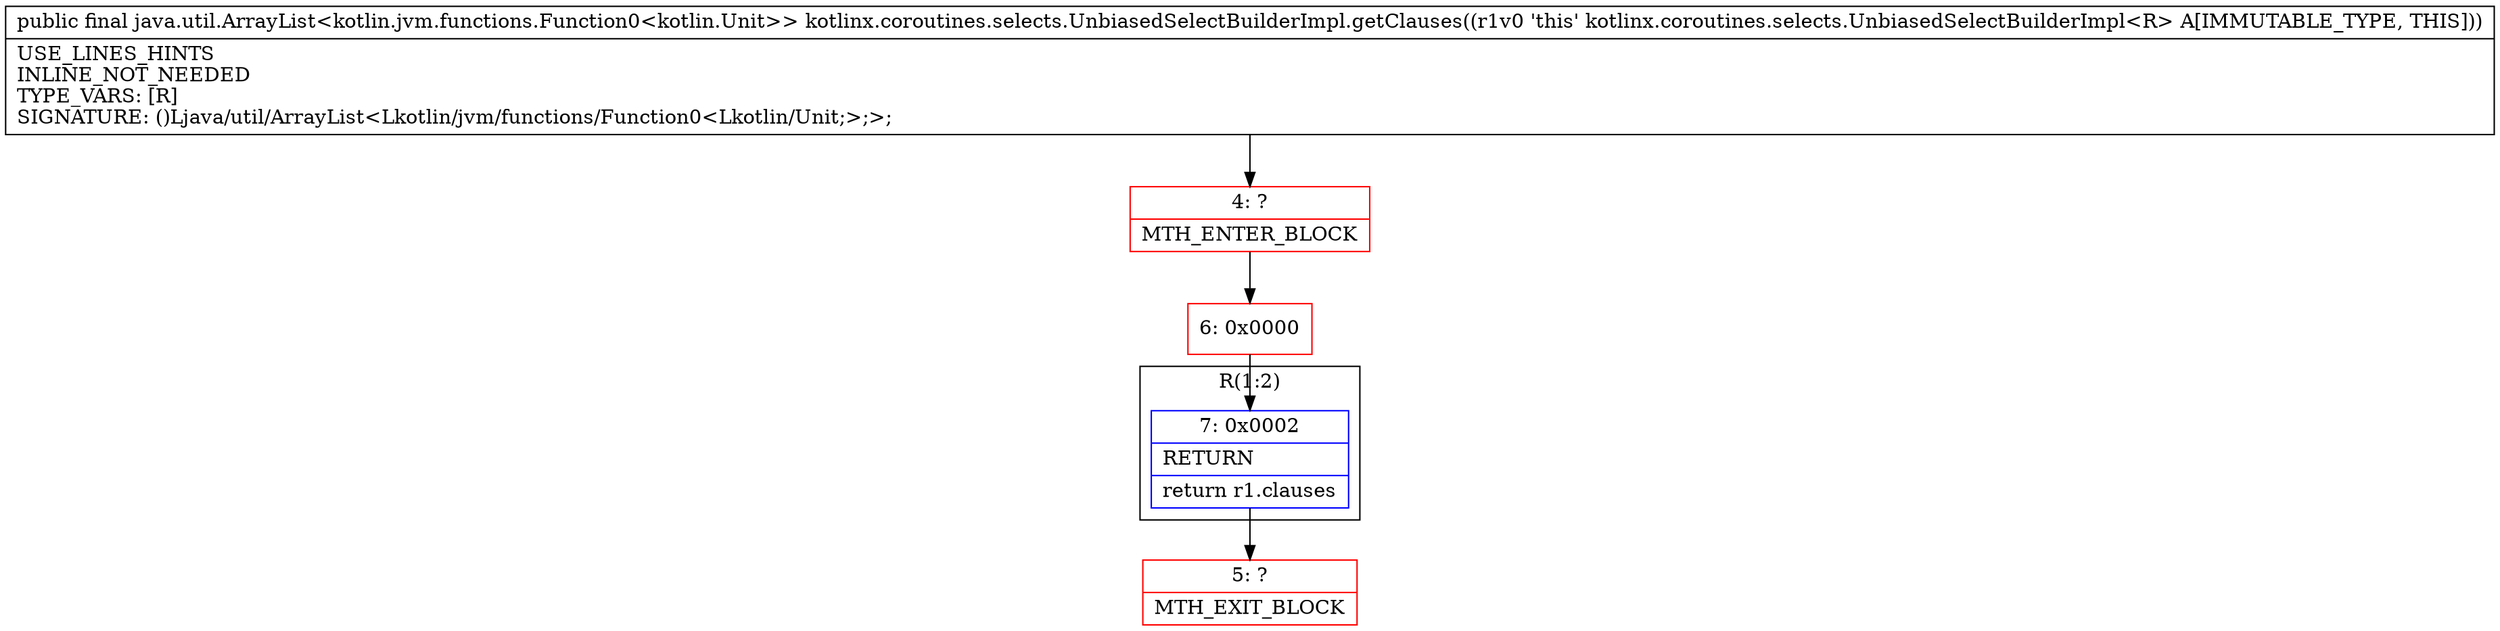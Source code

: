 digraph "CFG forkotlinx.coroutines.selects.UnbiasedSelectBuilderImpl.getClauses()Ljava\/util\/ArrayList;" {
subgraph cluster_Region_1679684669 {
label = "R(1:2)";
node [shape=record,color=blue];
Node_7 [shape=record,label="{7\:\ 0x0002|RETURN\l|return r1.clauses\l}"];
}
Node_4 [shape=record,color=red,label="{4\:\ ?|MTH_ENTER_BLOCK\l}"];
Node_6 [shape=record,color=red,label="{6\:\ 0x0000}"];
Node_5 [shape=record,color=red,label="{5\:\ ?|MTH_EXIT_BLOCK\l}"];
MethodNode[shape=record,label="{public final java.util.ArrayList\<kotlin.jvm.functions.Function0\<kotlin.Unit\>\> kotlinx.coroutines.selects.UnbiasedSelectBuilderImpl.getClauses((r1v0 'this' kotlinx.coroutines.selects.UnbiasedSelectBuilderImpl\<R\> A[IMMUTABLE_TYPE, THIS]))  | USE_LINES_HINTS\lINLINE_NOT_NEEDED\lTYPE_VARS: [R]\lSIGNATURE: ()Ljava\/util\/ArrayList\<Lkotlin\/jvm\/functions\/Function0\<Lkotlin\/Unit;\>;\>;\l}"];
MethodNode -> Node_4;Node_7 -> Node_5;
Node_4 -> Node_6;
Node_6 -> Node_7;
}

